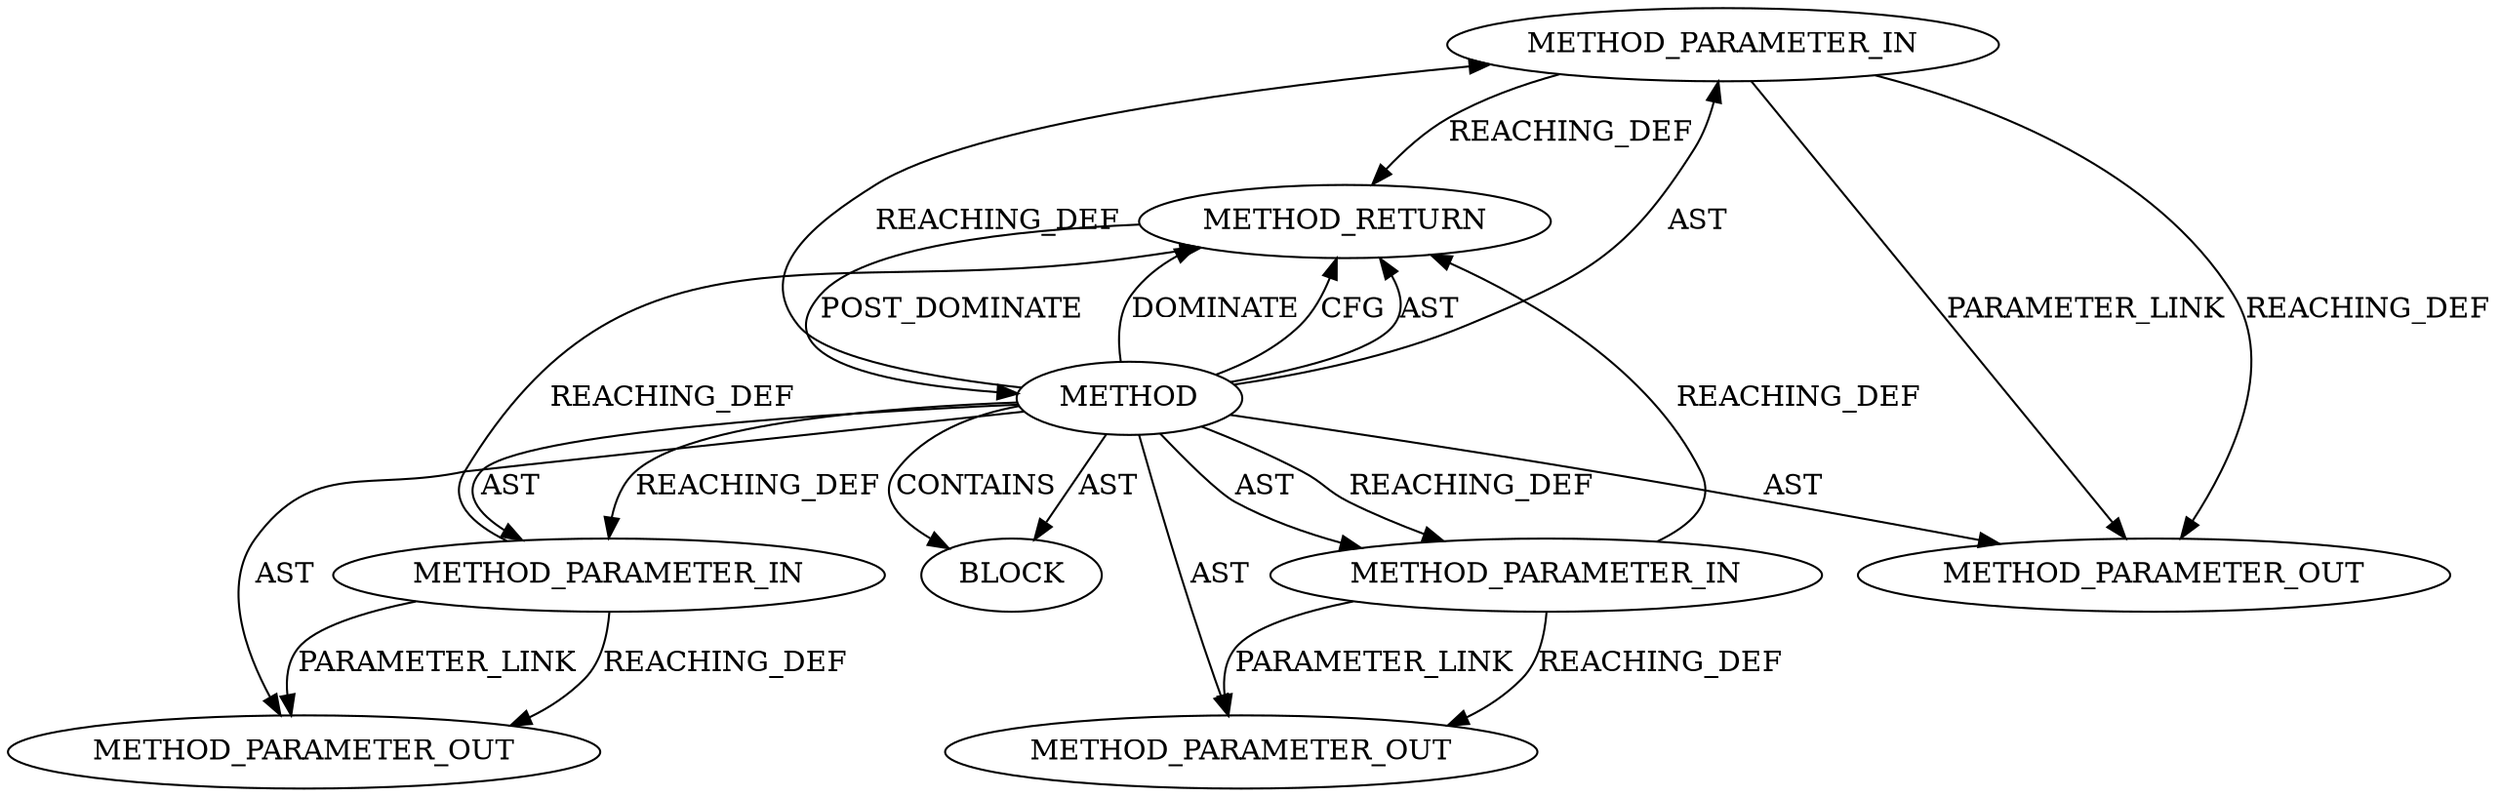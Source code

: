 digraph {
  12895 [label=METHOD_PARAMETER_IN ORDER=3 CODE="p3" IS_VARIADIC=false TYPE_FULL_NAME="ANY" EVALUATION_STRATEGY="BY_VALUE" INDEX=3 NAME="p3"]
  13637 [label=METHOD_PARAMETER_OUT ORDER=2 CODE="p2" IS_VARIADIC=false TYPE_FULL_NAME="ANY" EVALUATION_STRATEGY="BY_VALUE" INDEX=2 NAME="p2"]
  12897 [label=METHOD_RETURN ORDER=2 CODE="RET" TYPE_FULL_NAME="ANY" EVALUATION_STRATEGY="BY_VALUE"]
  13638 [label=METHOD_PARAMETER_OUT ORDER=3 CODE="p3" IS_VARIADIC=false TYPE_FULL_NAME="ANY" EVALUATION_STRATEGY="BY_VALUE" INDEX=3 NAME="p3"]
  12896 [label=BLOCK ORDER=1 ARGUMENT_INDEX=1 CODE="<empty>" TYPE_FULL_NAME="ANY"]
  12892 [label=METHOD AST_PARENT_TYPE="NAMESPACE_BLOCK" AST_PARENT_FULL_NAME="<global>" ORDER=0 CODE="<empty>" FULL_NAME="crypto_memneq" IS_EXTERNAL=true FILENAME="<empty>" SIGNATURE="" NAME="crypto_memneq"]
  12894 [label=METHOD_PARAMETER_IN ORDER=2 CODE="p2" IS_VARIADIC=false TYPE_FULL_NAME="ANY" EVALUATION_STRATEGY="BY_VALUE" INDEX=2 NAME="p2"]
  12893 [label=METHOD_PARAMETER_IN ORDER=1 CODE="p1" IS_VARIADIC=false TYPE_FULL_NAME="ANY" EVALUATION_STRATEGY="BY_VALUE" INDEX=1 NAME="p1"]
  13636 [label=METHOD_PARAMETER_OUT ORDER=1 CODE="p1" IS_VARIADIC=false TYPE_FULL_NAME="ANY" EVALUATION_STRATEGY="BY_VALUE" INDEX=1 NAME="p1"]
  12892 -> 12895 [label=REACHING_DEF VARIABLE=""]
  12894 -> 12897 [label=REACHING_DEF VARIABLE="p2"]
  12897 -> 12892 [label=POST_DOMINATE ]
  12892 -> 12897 [label=DOMINATE ]
  12892 -> 12893 [label=REACHING_DEF VARIABLE=""]
  12892 -> 12896 [label=AST ]
  12892 -> 12894 [label=AST ]
  12893 -> 12897 [label=REACHING_DEF VARIABLE="p1"]
  12895 -> 13638 [label=PARAMETER_LINK ]
  12892 -> 13636 [label=AST ]
  12892 -> 12893 [label=AST ]
  12892 -> 12897 [label=CFG ]
  12892 -> 12896 [label=CONTAINS ]
  12895 -> 12897 [label=REACHING_DEF VARIABLE="p3"]
  12894 -> 13637 [label=REACHING_DEF VARIABLE="p2"]
  12892 -> 13638 [label=AST ]
  12892 -> 12895 [label=AST ]
  12894 -> 13637 [label=PARAMETER_LINK ]
  12895 -> 13638 [label=REACHING_DEF VARIABLE="p3"]
  12892 -> 13637 [label=AST ]
  12893 -> 13636 [label=REACHING_DEF VARIABLE="p1"]
  12892 -> 12894 [label=REACHING_DEF VARIABLE=""]
  12893 -> 13636 [label=PARAMETER_LINK ]
  12892 -> 12897 [label=AST ]
}
